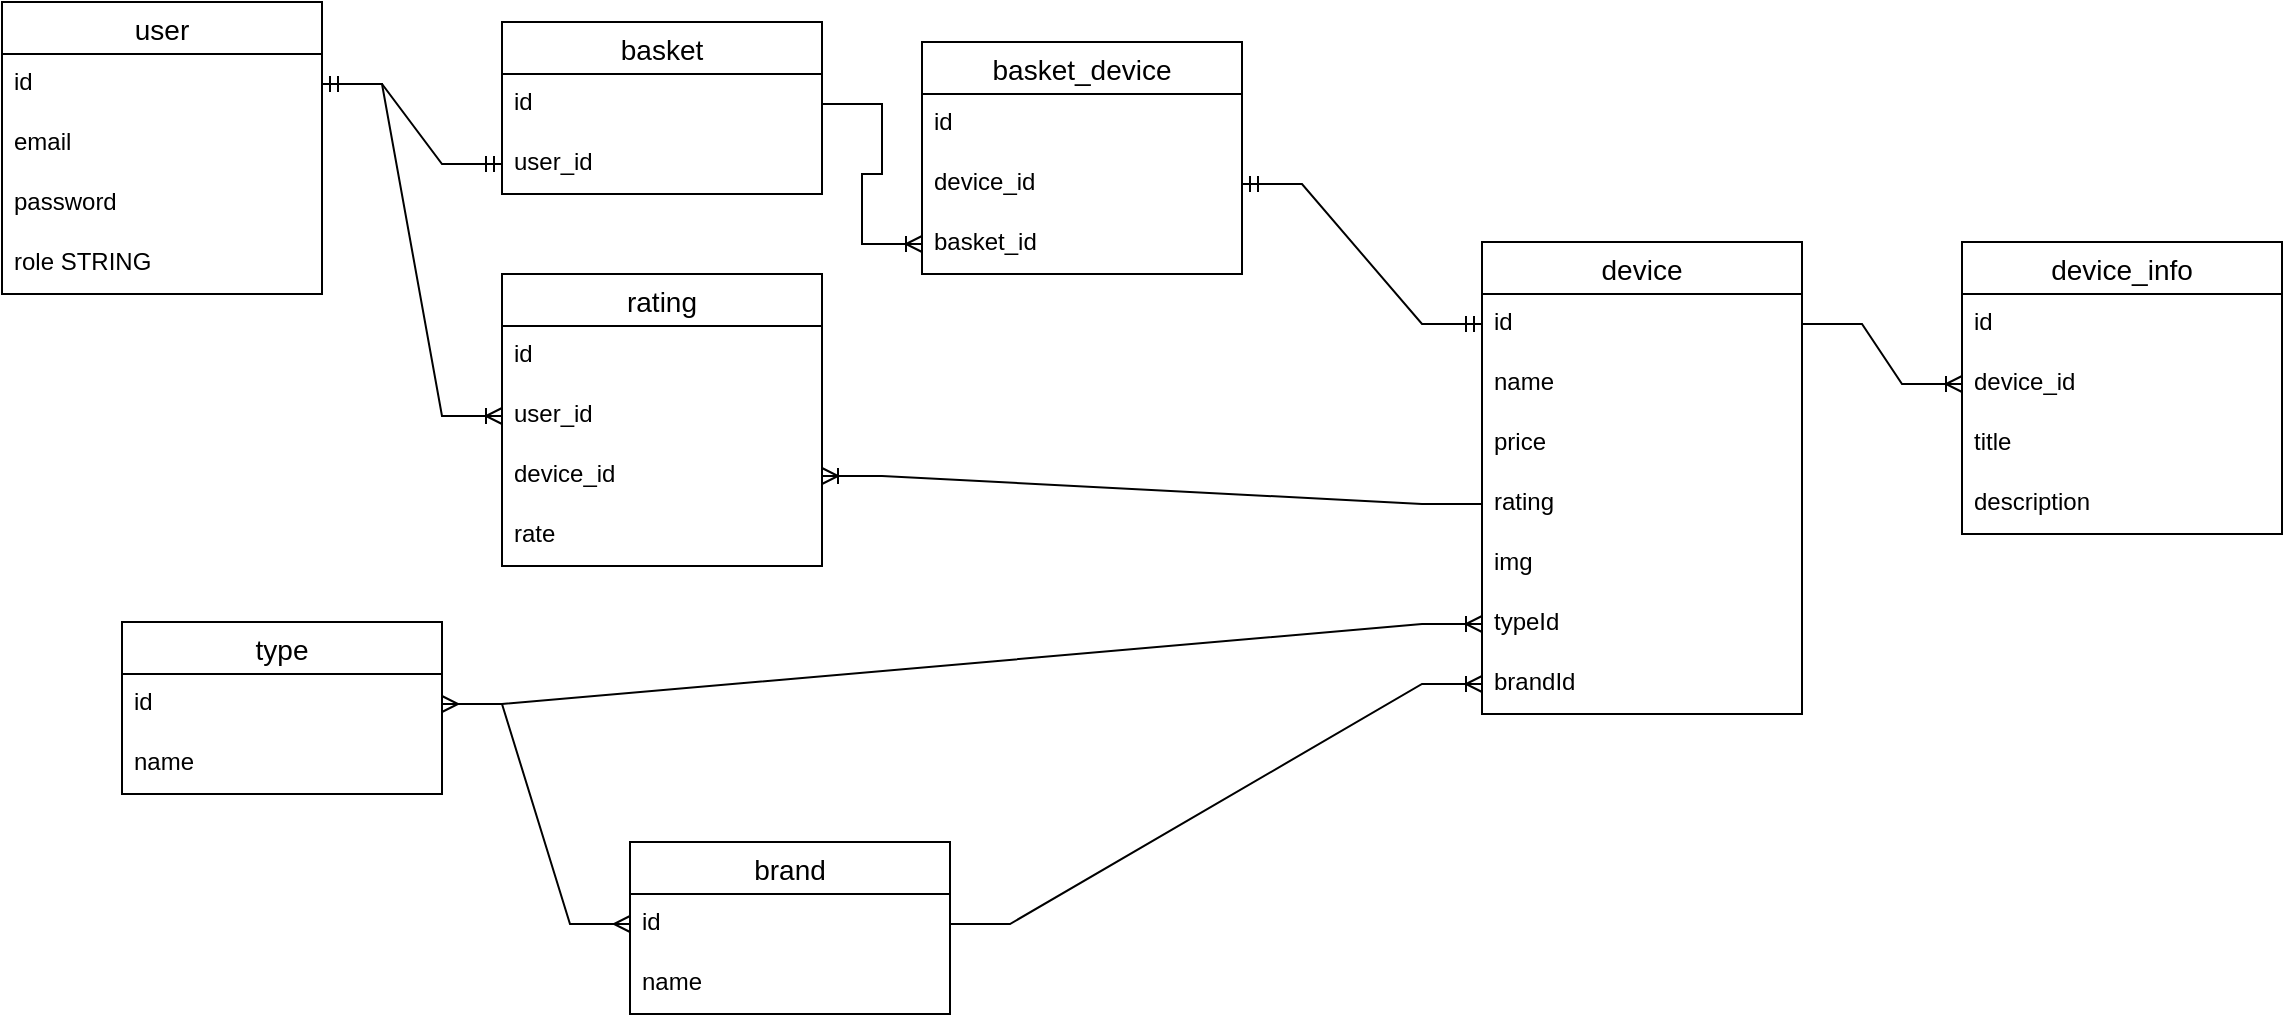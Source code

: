 <mxfile version="18.0.7" type="device"><diagram id="k6WjX7mh7QUUa1G-SVwt" name="Page-1"><mxGraphModel dx="613" dy="1059" grid="1" gridSize="10" guides="1" tooltips="1" connect="1" arrows="1" fold="1" page="1" pageScale="1" pageWidth="827" pageHeight="1169" math="0" shadow="0"><root><mxCell id="0"/><mxCell id="1" parent="0"/><mxCell id="bZUH7MTPEske1HSfrJoN-18" value="user" style="swimlane;fontStyle=0;childLayout=stackLayout;horizontal=1;startSize=26;horizontalStack=0;resizeParent=1;resizeParentMax=0;resizeLast=0;collapsible=1;marginBottom=0;align=center;fontSize=14;" vertex="1" parent="1"><mxGeometry x="20" y="40" width="160" height="146" as="geometry"/></mxCell><mxCell id="bZUH7MTPEske1HSfrJoN-19" value="id" style="text;strokeColor=none;fillColor=none;spacingLeft=4;spacingRight=4;overflow=hidden;rotatable=0;points=[[0,0.5],[1,0.5]];portConstraint=eastwest;fontSize=12;" vertex="1" parent="bZUH7MTPEske1HSfrJoN-18"><mxGeometry y="26" width="160" height="30" as="geometry"/></mxCell><mxCell id="bZUH7MTPEske1HSfrJoN-20" value="email" style="text;strokeColor=none;fillColor=none;spacingLeft=4;spacingRight=4;overflow=hidden;rotatable=0;points=[[0,0.5],[1,0.5]];portConstraint=eastwest;fontSize=12;" vertex="1" parent="bZUH7MTPEske1HSfrJoN-18"><mxGeometry y="56" width="160" height="30" as="geometry"/></mxCell><mxCell id="bZUH7MTPEske1HSfrJoN-21" value="password" style="text;strokeColor=none;fillColor=none;spacingLeft=4;spacingRight=4;overflow=hidden;rotatable=0;points=[[0,0.5],[1,0.5]];portConstraint=eastwest;fontSize=12;" vertex="1" parent="bZUH7MTPEske1HSfrJoN-18"><mxGeometry y="86" width="160" height="30" as="geometry"/></mxCell><mxCell id="bZUH7MTPEske1HSfrJoN-22" value="role STRING" style="text;strokeColor=none;fillColor=none;spacingLeft=4;spacingRight=4;overflow=hidden;rotatable=0;points=[[0,0.5],[1,0.5]];portConstraint=eastwest;fontSize=12;" vertex="1" parent="bZUH7MTPEske1HSfrJoN-18"><mxGeometry y="116" width="160" height="30" as="geometry"/></mxCell><mxCell id="bZUH7MTPEske1HSfrJoN-23" value="basket" style="swimlane;fontStyle=0;childLayout=stackLayout;horizontal=1;startSize=26;horizontalStack=0;resizeParent=1;resizeParentMax=0;resizeLast=0;collapsible=1;marginBottom=0;align=center;fontSize=14;" vertex="1" parent="1"><mxGeometry x="270" y="50" width="160" height="86" as="geometry"/></mxCell><mxCell id="bZUH7MTPEske1HSfrJoN-24" value="id" style="text;strokeColor=none;fillColor=none;spacingLeft=4;spacingRight=4;overflow=hidden;rotatable=0;points=[[0,0.5],[1,0.5]];portConstraint=eastwest;fontSize=12;" vertex="1" parent="bZUH7MTPEske1HSfrJoN-23"><mxGeometry y="26" width="160" height="30" as="geometry"/></mxCell><mxCell id="bZUH7MTPEske1HSfrJoN-25" value="user_id" style="text;strokeColor=none;fillColor=none;spacingLeft=4;spacingRight=4;overflow=hidden;rotatable=0;points=[[0,0.5],[1,0.5]];portConstraint=eastwest;fontSize=12;" vertex="1" parent="bZUH7MTPEske1HSfrJoN-23"><mxGeometry y="56" width="160" height="30" as="geometry"/></mxCell><mxCell id="bZUH7MTPEske1HSfrJoN-28" value="" style="edgeStyle=entityRelationEdgeStyle;fontSize=12;html=1;endArrow=ERmandOne;startArrow=ERmandOne;rounded=0;entryX=0;entryY=0.5;entryDx=0;entryDy=0;exitX=1;exitY=0.5;exitDx=0;exitDy=0;" edge="1" parent="1" source="bZUH7MTPEske1HSfrJoN-19" target="bZUH7MTPEske1HSfrJoN-25"><mxGeometry width="100" height="100" relative="1" as="geometry"><mxPoint x="190" y="460" as="sourcePoint"/><mxPoint x="290" y="360" as="targetPoint"/></mxGeometry></mxCell><mxCell id="bZUH7MTPEske1HSfrJoN-29" value="device" style="swimlane;fontStyle=0;childLayout=stackLayout;horizontal=1;startSize=26;horizontalStack=0;resizeParent=1;resizeParentMax=0;resizeLast=0;collapsible=1;marginBottom=0;align=center;fontSize=14;" vertex="1" parent="1"><mxGeometry x="760" y="160" width="160" height="236" as="geometry"/></mxCell><mxCell id="bZUH7MTPEske1HSfrJoN-30" value="id" style="text;strokeColor=none;fillColor=none;spacingLeft=4;spacingRight=4;overflow=hidden;rotatable=0;points=[[0,0.5],[1,0.5]];portConstraint=eastwest;fontSize=12;" vertex="1" parent="bZUH7MTPEske1HSfrJoN-29"><mxGeometry y="26" width="160" height="30" as="geometry"/></mxCell><mxCell id="bZUH7MTPEske1HSfrJoN-31" value="name" style="text;strokeColor=none;fillColor=none;spacingLeft=4;spacingRight=4;overflow=hidden;rotatable=0;points=[[0,0.5],[1,0.5]];portConstraint=eastwest;fontSize=12;" vertex="1" parent="bZUH7MTPEske1HSfrJoN-29"><mxGeometry y="56" width="160" height="30" as="geometry"/></mxCell><mxCell id="bZUH7MTPEske1HSfrJoN-32" value="price" style="text;strokeColor=none;fillColor=none;spacingLeft=4;spacingRight=4;overflow=hidden;rotatable=0;points=[[0,0.5],[1,0.5]];portConstraint=eastwest;fontSize=12;" vertex="1" parent="bZUH7MTPEske1HSfrJoN-29"><mxGeometry y="86" width="160" height="30" as="geometry"/></mxCell><mxCell id="bZUH7MTPEske1HSfrJoN-33" value="rating" style="text;strokeColor=none;fillColor=none;spacingLeft=4;spacingRight=4;overflow=hidden;rotatable=0;points=[[0,0.5],[1,0.5]];portConstraint=eastwest;fontSize=12;" vertex="1" parent="bZUH7MTPEske1HSfrJoN-29"><mxGeometry y="116" width="160" height="30" as="geometry"/></mxCell><mxCell id="bZUH7MTPEske1HSfrJoN-34" value="img" style="text;strokeColor=none;fillColor=none;spacingLeft=4;spacingRight=4;overflow=hidden;rotatable=0;points=[[0,0.5],[1,0.5]];portConstraint=eastwest;fontSize=12;" vertex="1" parent="bZUH7MTPEske1HSfrJoN-29"><mxGeometry y="146" width="160" height="30" as="geometry"/></mxCell><mxCell id="bZUH7MTPEske1HSfrJoN-35" value="typeId" style="text;strokeColor=none;fillColor=none;spacingLeft=4;spacingRight=4;overflow=hidden;rotatable=0;points=[[0,0.5],[1,0.5]];portConstraint=eastwest;fontSize=12;" vertex="1" parent="bZUH7MTPEske1HSfrJoN-29"><mxGeometry y="176" width="160" height="30" as="geometry"/></mxCell><mxCell id="bZUH7MTPEske1HSfrJoN-36" value="brandId" style="text;strokeColor=none;fillColor=none;spacingLeft=4;spacingRight=4;overflow=hidden;rotatable=0;points=[[0,0.5],[1,0.5]];portConstraint=eastwest;fontSize=12;" vertex="1" parent="bZUH7MTPEske1HSfrJoN-29"><mxGeometry y="206" width="160" height="30" as="geometry"/></mxCell><mxCell id="bZUH7MTPEske1HSfrJoN-37" value="type" style="swimlane;fontStyle=0;childLayout=stackLayout;horizontal=1;startSize=26;horizontalStack=0;resizeParent=1;resizeParentMax=0;resizeLast=0;collapsible=1;marginBottom=0;align=center;fontSize=14;" vertex="1" parent="1"><mxGeometry x="80" y="350" width="160" height="86" as="geometry"/></mxCell><mxCell id="bZUH7MTPEske1HSfrJoN-38" value="id" style="text;strokeColor=none;fillColor=none;spacingLeft=4;spacingRight=4;overflow=hidden;rotatable=0;points=[[0,0.5],[1,0.5]];portConstraint=eastwest;fontSize=12;" vertex="1" parent="bZUH7MTPEske1HSfrJoN-37"><mxGeometry y="26" width="160" height="30" as="geometry"/></mxCell><mxCell id="bZUH7MTPEske1HSfrJoN-39" value="name" style="text;strokeColor=none;fillColor=none;spacingLeft=4;spacingRight=4;overflow=hidden;rotatable=0;points=[[0,0.5],[1,0.5]];portConstraint=eastwest;fontSize=12;" vertex="1" parent="bZUH7MTPEske1HSfrJoN-37"><mxGeometry y="56" width="160" height="30" as="geometry"/></mxCell><mxCell id="bZUH7MTPEske1HSfrJoN-45" value="brand" style="swimlane;fontStyle=0;childLayout=stackLayout;horizontal=1;startSize=26;horizontalStack=0;resizeParent=1;resizeParentMax=0;resizeLast=0;collapsible=1;marginBottom=0;align=center;fontSize=14;swimlaneLine=1;" vertex="1" parent="1"><mxGeometry x="334" y="460" width="160" height="86" as="geometry"/></mxCell><mxCell id="bZUH7MTPEske1HSfrJoN-46" value="id" style="text;strokeColor=none;fillColor=none;spacingLeft=4;spacingRight=4;overflow=hidden;rotatable=0;points=[[0,0.5],[1,0.5]];portConstraint=eastwest;fontSize=12;" vertex="1" parent="bZUH7MTPEske1HSfrJoN-45"><mxGeometry y="26" width="160" height="30" as="geometry"/></mxCell><mxCell id="bZUH7MTPEske1HSfrJoN-47" value="name" style="text;strokeColor=none;fillColor=none;spacingLeft=4;spacingRight=4;overflow=hidden;rotatable=0;points=[[0,0.5],[1,0.5]];portConstraint=eastwest;fontSize=12;" vertex="1" parent="bZUH7MTPEske1HSfrJoN-45"><mxGeometry y="56" width="160" height="30" as="geometry"/></mxCell><mxCell id="bZUH7MTPEske1HSfrJoN-48" value="" style="edgeStyle=entityRelationEdgeStyle;fontSize=12;html=1;endArrow=ERoneToMany;rounded=0;exitX=1;exitY=0.5;exitDx=0;exitDy=0;entryX=0;entryY=0.5;entryDx=0;entryDy=0;" edge="1" parent="1" source="bZUH7MTPEske1HSfrJoN-38" target="bZUH7MTPEske1HSfrJoN-35"><mxGeometry width="100" height="100" relative="1" as="geometry"><mxPoint x="320" y="440" as="sourcePoint"/><mxPoint x="420" y="340" as="targetPoint"/></mxGeometry></mxCell><mxCell id="bZUH7MTPEske1HSfrJoN-49" value="" style="edgeStyle=entityRelationEdgeStyle;fontSize=12;html=1;endArrow=ERoneToMany;exitX=1;exitY=0.5;exitDx=0;exitDy=0;entryX=0;entryY=0.5;entryDx=0;entryDy=0;rounded=0;" edge="1" parent="1" source="bZUH7MTPEske1HSfrJoN-46" target="bZUH7MTPEske1HSfrJoN-36"><mxGeometry width="100" height="100" relative="1" as="geometry"><mxPoint x="340" y="321" as="sourcePoint"/><mxPoint x="450" y="281" as="targetPoint"/></mxGeometry></mxCell><mxCell id="bZUH7MTPEske1HSfrJoN-52" value="" style="edgeStyle=entityRelationEdgeStyle;fontSize=12;html=1;endArrow=ERmany;startArrow=ERmany;rounded=0;exitX=1;exitY=0.5;exitDx=0;exitDy=0;" edge="1" parent="1" source="bZUH7MTPEske1HSfrJoN-38" target="bZUH7MTPEske1HSfrJoN-46"><mxGeometry width="100" height="100" relative="1" as="geometry"><mxPoint x="120" y="550" as="sourcePoint"/><mxPoint x="200" y="530" as="targetPoint"/></mxGeometry></mxCell><mxCell id="bZUH7MTPEske1HSfrJoN-53" value="device_info" style="swimlane;fontStyle=0;childLayout=stackLayout;horizontal=1;startSize=26;horizontalStack=0;resizeParent=1;resizeParentMax=0;resizeLast=0;collapsible=1;marginBottom=0;align=center;fontSize=14;" vertex="1" parent="1"><mxGeometry x="1000" y="160" width="160" height="146" as="geometry"/></mxCell><mxCell id="bZUH7MTPEske1HSfrJoN-54" value="id" style="text;strokeColor=none;fillColor=none;spacingLeft=4;spacingRight=4;overflow=hidden;rotatable=0;points=[[0,0.5],[1,0.5]];portConstraint=eastwest;fontSize=12;" vertex="1" parent="bZUH7MTPEske1HSfrJoN-53"><mxGeometry y="26" width="160" height="30" as="geometry"/></mxCell><mxCell id="bZUH7MTPEske1HSfrJoN-55" value="device_id" style="text;strokeColor=none;fillColor=none;spacingLeft=4;spacingRight=4;overflow=hidden;rotatable=0;points=[[0,0.5],[1,0.5]];portConstraint=eastwest;fontSize=12;" vertex="1" parent="bZUH7MTPEske1HSfrJoN-53"><mxGeometry y="56" width="160" height="30" as="geometry"/></mxCell><mxCell id="bZUH7MTPEske1HSfrJoN-56" value="title" style="text;strokeColor=none;fillColor=none;spacingLeft=4;spacingRight=4;overflow=hidden;rotatable=0;points=[[0,0.5],[1,0.5]];portConstraint=eastwest;fontSize=12;" vertex="1" parent="bZUH7MTPEske1HSfrJoN-53"><mxGeometry y="86" width="160" height="30" as="geometry"/></mxCell><mxCell id="bZUH7MTPEske1HSfrJoN-58" value="description" style="text;strokeColor=none;fillColor=none;spacingLeft=4;spacingRight=4;overflow=hidden;rotatable=0;points=[[0,0.5],[1,0.5]];portConstraint=eastwest;fontSize=12;" vertex="1" parent="bZUH7MTPEske1HSfrJoN-53"><mxGeometry y="116" width="160" height="30" as="geometry"/></mxCell><mxCell id="bZUH7MTPEske1HSfrJoN-57" value="" style="edgeStyle=entityRelationEdgeStyle;fontSize=12;html=1;endArrow=ERoneToMany;rounded=0;entryX=0;entryY=0.5;entryDx=0;entryDy=0;" edge="1" parent="1" source="bZUH7MTPEske1HSfrJoN-30" target="bZUH7MTPEske1HSfrJoN-55"><mxGeometry width="100" height="100" relative="1" as="geometry"><mxPoint x="620" y="390" as="sourcePoint"/><mxPoint x="720" y="290" as="targetPoint"/></mxGeometry></mxCell><mxCell id="bZUH7MTPEske1HSfrJoN-60" value="basket_device" style="swimlane;fontStyle=0;childLayout=stackLayout;horizontal=1;startSize=26;horizontalStack=0;resizeParent=1;resizeParentMax=0;resizeLast=0;collapsible=1;marginBottom=0;align=center;fontSize=14;" vertex="1" parent="1"><mxGeometry x="480" y="60" width="160" height="116" as="geometry"/></mxCell><mxCell id="bZUH7MTPEske1HSfrJoN-61" value="id" style="text;strokeColor=none;fillColor=none;spacingLeft=4;spacingRight=4;overflow=hidden;rotatable=0;points=[[0,0.5],[1,0.5]];portConstraint=eastwest;fontSize=12;" vertex="1" parent="bZUH7MTPEske1HSfrJoN-60"><mxGeometry y="26" width="160" height="30" as="geometry"/></mxCell><mxCell id="bZUH7MTPEske1HSfrJoN-62" value="device_id" style="text;strokeColor=none;fillColor=none;spacingLeft=4;spacingRight=4;overflow=hidden;rotatable=0;points=[[0,0.5],[1,0.5]];portConstraint=eastwest;fontSize=12;" vertex="1" parent="bZUH7MTPEske1HSfrJoN-60"><mxGeometry y="56" width="160" height="30" as="geometry"/></mxCell><mxCell id="bZUH7MTPEske1HSfrJoN-63" value="basket_id" style="text;strokeColor=none;fillColor=none;spacingLeft=4;spacingRight=4;overflow=hidden;rotatable=0;points=[[0,0.5],[1,0.5]];portConstraint=eastwest;fontSize=12;" vertex="1" parent="bZUH7MTPEske1HSfrJoN-60"><mxGeometry y="86" width="160" height="30" as="geometry"/></mxCell><mxCell id="bZUH7MTPEske1HSfrJoN-64" value="" style="edgeStyle=entityRelationEdgeStyle;fontSize=12;html=1;endArrow=ERoneToMany;rounded=0;entryX=0;entryY=0.5;entryDx=0;entryDy=0;exitX=1;exitY=0.5;exitDx=0;exitDy=0;" edge="1" parent="1" source="bZUH7MTPEske1HSfrJoN-24" target="bZUH7MTPEske1HSfrJoN-63"><mxGeometry width="100" height="100" relative="1" as="geometry"><mxPoint x="370" y="300" as="sourcePoint"/><mxPoint x="470" y="200" as="targetPoint"/></mxGeometry></mxCell><mxCell id="bZUH7MTPEske1HSfrJoN-66" value="" style="edgeStyle=entityRelationEdgeStyle;fontSize=12;html=1;endArrow=ERmandOne;startArrow=ERmandOne;rounded=0;entryX=0;entryY=0.5;entryDx=0;entryDy=0;exitX=1;exitY=0.5;exitDx=0;exitDy=0;" edge="1" parent="1" source="bZUH7MTPEske1HSfrJoN-62" target="bZUH7MTPEske1HSfrJoN-30"><mxGeometry width="100" height="100" relative="1" as="geometry"><mxPoint x="600" y="290" as="sourcePoint"/><mxPoint x="700" y="190" as="targetPoint"/></mxGeometry></mxCell><mxCell id="bZUH7MTPEske1HSfrJoN-67" value="rating" style="swimlane;fontStyle=0;childLayout=stackLayout;horizontal=1;startSize=26;horizontalStack=0;resizeParent=1;resizeParentMax=0;resizeLast=0;collapsible=1;marginBottom=0;align=center;fontSize=14;" vertex="1" parent="1"><mxGeometry x="270" y="176" width="160" height="146" as="geometry"/></mxCell><mxCell id="bZUH7MTPEske1HSfrJoN-68" value="id" style="text;strokeColor=none;fillColor=none;spacingLeft=4;spacingRight=4;overflow=hidden;rotatable=0;points=[[0,0.5],[1,0.5]];portConstraint=eastwest;fontSize=12;" vertex="1" parent="bZUH7MTPEske1HSfrJoN-67"><mxGeometry y="26" width="160" height="30" as="geometry"/></mxCell><mxCell id="bZUH7MTPEske1HSfrJoN-69" value="user_id" style="text;strokeColor=none;fillColor=none;spacingLeft=4;spacingRight=4;overflow=hidden;rotatable=0;points=[[0,0.5],[1,0.5]];portConstraint=eastwest;fontSize=12;" vertex="1" parent="bZUH7MTPEske1HSfrJoN-67"><mxGeometry y="56" width="160" height="30" as="geometry"/></mxCell><mxCell id="bZUH7MTPEske1HSfrJoN-70" value="device_id" style="text;strokeColor=none;fillColor=none;spacingLeft=4;spacingRight=4;overflow=hidden;rotatable=0;points=[[0,0.5],[1,0.5]];portConstraint=eastwest;fontSize=12;" vertex="1" parent="bZUH7MTPEske1HSfrJoN-67"><mxGeometry y="86" width="160" height="30" as="geometry"/></mxCell><mxCell id="bZUH7MTPEske1HSfrJoN-71" value="rate" style="text;strokeColor=none;fillColor=none;spacingLeft=4;spacingRight=4;overflow=hidden;rotatable=0;points=[[0,0.5],[1,0.5]];portConstraint=eastwest;fontSize=12;" vertex="1" parent="bZUH7MTPEske1HSfrJoN-67"><mxGeometry y="116" width="160" height="30" as="geometry"/></mxCell><mxCell id="bZUH7MTPEske1HSfrJoN-72" value="" style="edgeStyle=entityRelationEdgeStyle;fontSize=12;html=1;endArrow=ERoneToMany;rounded=0;exitX=1;exitY=0.5;exitDx=0;exitDy=0;entryX=0;entryY=0.5;entryDx=0;entryDy=0;" edge="1" parent="1" source="bZUH7MTPEske1HSfrJoN-19" target="bZUH7MTPEske1HSfrJoN-69"><mxGeometry width="100" height="100" relative="1" as="geometry"><mxPoint x="230" y="250" as="sourcePoint"/><mxPoint x="250" y="210" as="targetPoint"/></mxGeometry></mxCell><mxCell id="bZUH7MTPEske1HSfrJoN-75" value="" style="edgeStyle=entityRelationEdgeStyle;fontSize=12;html=1;endArrow=ERoneToMany;rounded=0;entryX=1;entryY=0.5;entryDx=0;entryDy=0;exitX=0;exitY=0.5;exitDx=0;exitDy=0;" edge="1" parent="1" source="bZUH7MTPEske1HSfrJoN-33" target="bZUH7MTPEske1HSfrJoN-70"><mxGeometry width="100" height="100" relative="1" as="geometry"><mxPoint x="460" y="320" as="sourcePoint"/><mxPoint x="700" y="290" as="targetPoint"/></mxGeometry></mxCell></root></mxGraphModel></diagram></mxfile>